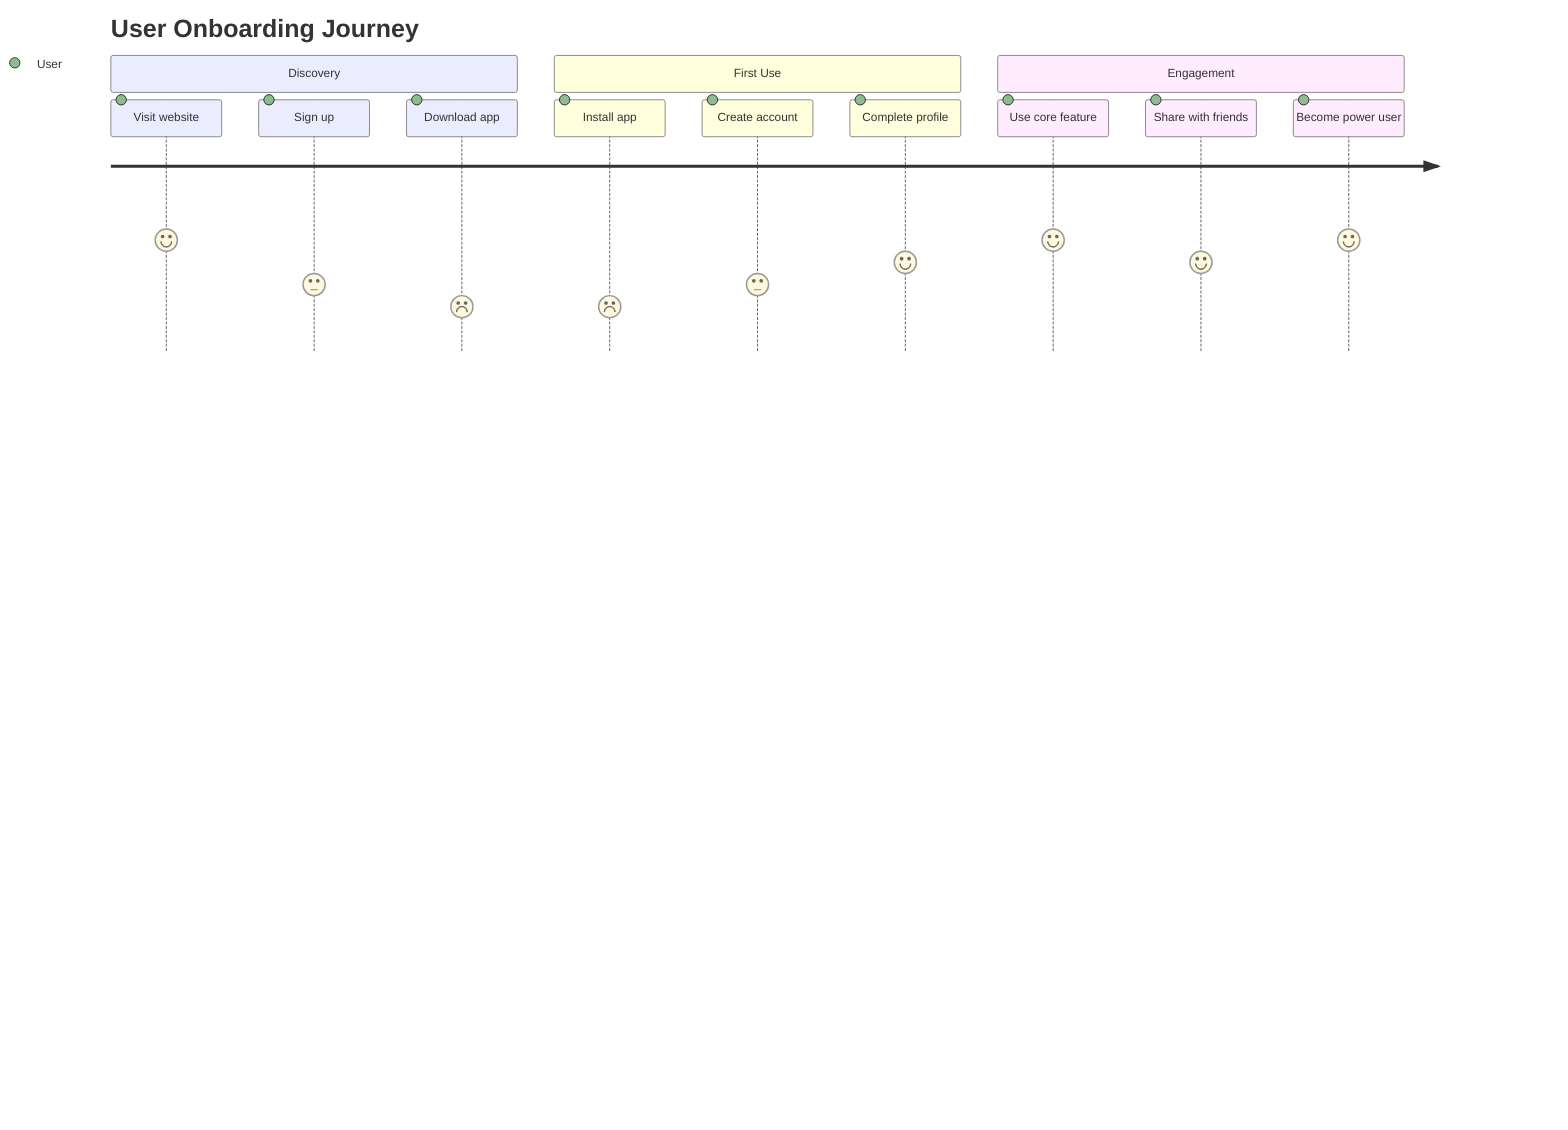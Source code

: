 journey
    title User Onboarding Journey
    section Discovery
      Visit website: 5: User
      Sign up: 3: User
      Download app: 2: User
    section First Use
      Install app: 2: User
      Create account: 3: User
      Complete profile: 4: User
    section Engagement
      Use core feature: 5: User
      Share with friends: 4: User
      Become power user: 5: User